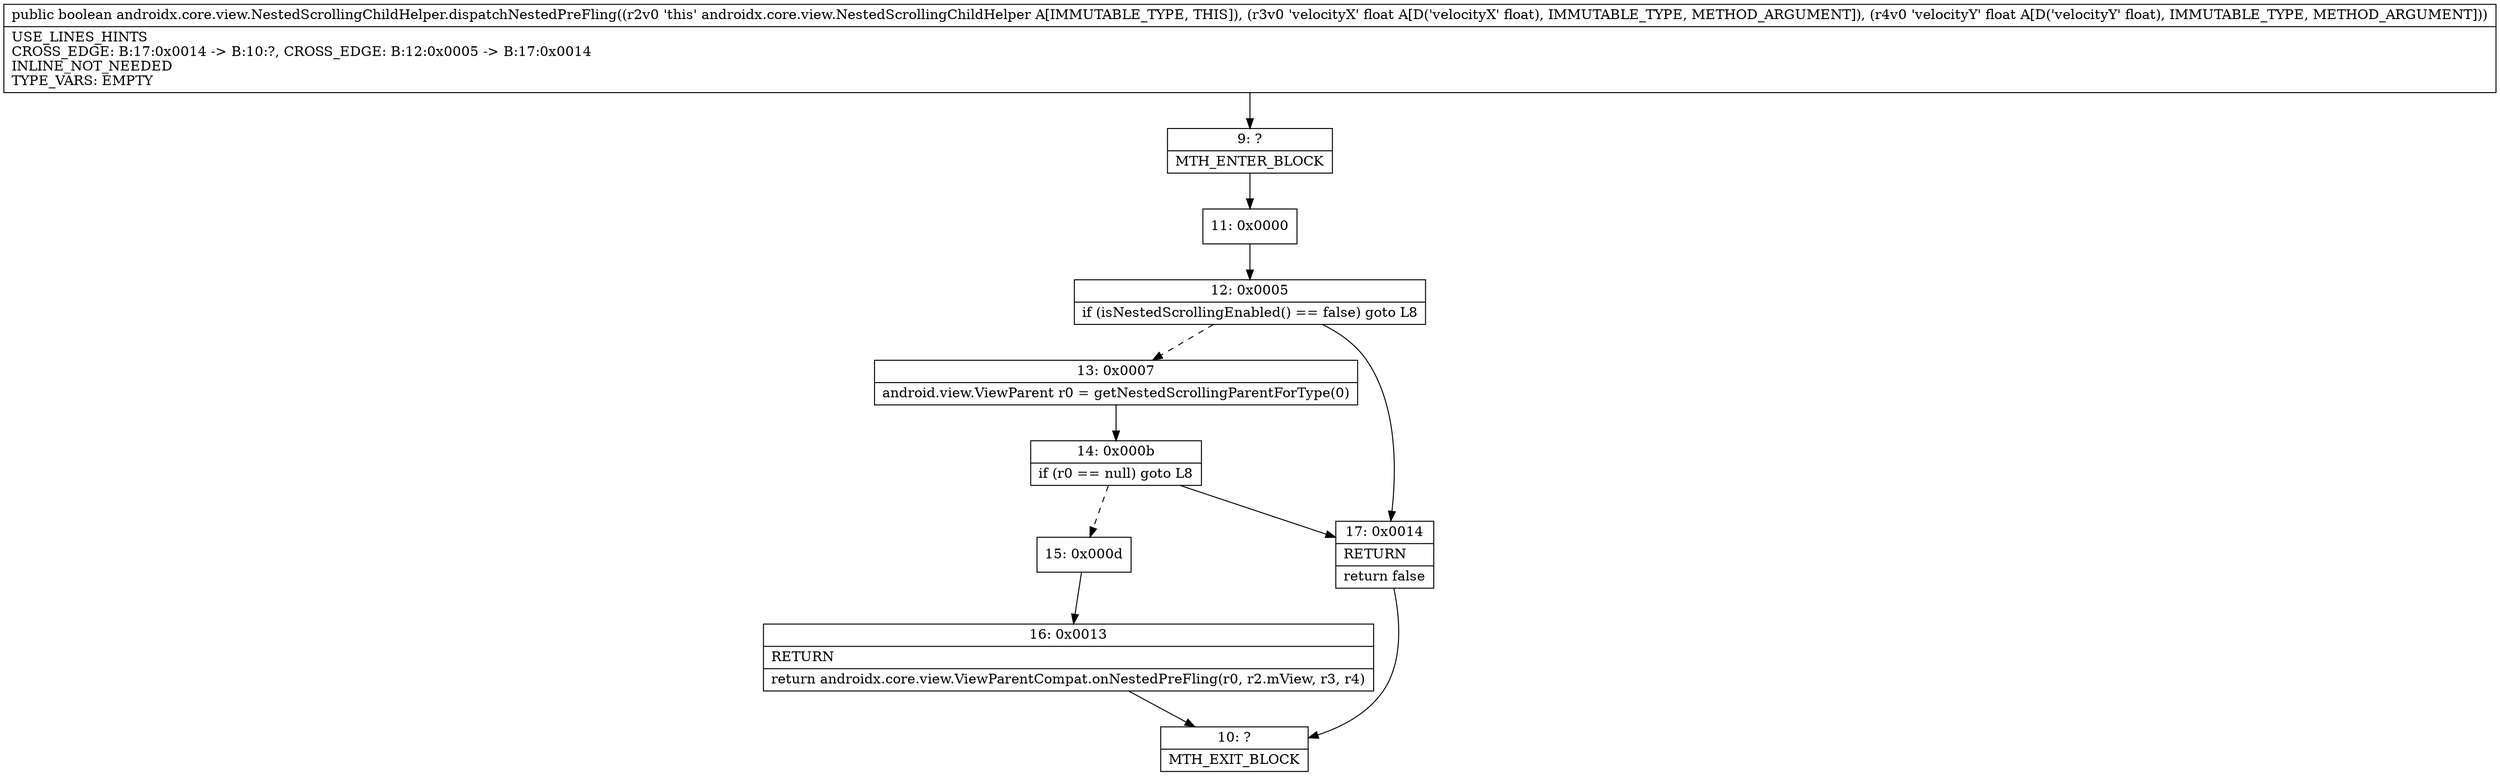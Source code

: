 digraph "CFG forandroidx.core.view.NestedScrollingChildHelper.dispatchNestedPreFling(FF)Z" {
Node_9 [shape=record,label="{9\:\ ?|MTH_ENTER_BLOCK\l}"];
Node_11 [shape=record,label="{11\:\ 0x0000}"];
Node_12 [shape=record,label="{12\:\ 0x0005|if (isNestedScrollingEnabled() == false) goto L8\l}"];
Node_13 [shape=record,label="{13\:\ 0x0007|android.view.ViewParent r0 = getNestedScrollingParentForType(0)\l}"];
Node_14 [shape=record,label="{14\:\ 0x000b|if (r0 == null) goto L8\l}"];
Node_15 [shape=record,label="{15\:\ 0x000d}"];
Node_16 [shape=record,label="{16\:\ 0x0013|RETURN\l|return androidx.core.view.ViewParentCompat.onNestedPreFling(r0, r2.mView, r3, r4)\l}"];
Node_10 [shape=record,label="{10\:\ ?|MTH_EXIT_BLOCK\l}"];
Node_17 [shape=record,label="{17\:\ 0x0014|RETURN\l|return false\l}"];
MethodNode[shape=record,label="{public boolean androidx.core.view.NestedScrollingChildHelper.dispatchNestedPreFling((r2v0 'this' androidx.core.view.NestedScrollingChildHelper A[IMMUTABLE_TYPE, THIS]), (r3v0 'velocityX' float A[D('velocityX' float), IMMUTABLE_TYPE, METHOD_ARGUMENT]), (r4v0 'velocityY' float A[D('velocityY' float), IMMUTABLE_TYPE, METHOD_ARGUMENT]))  | USE_LINES_HINTS\lCROSS_EDGE: B:17:0x0014 \-\> B:10:?, CROSS_EDGE: B:12:0x0005 \-\> B:17:0x0014\lINLINE_NOT_NEEDED\lTYPE_VARS: EMPTY\l}"];
MethodNode -> Node_9;Node_9 -> Node_11;
Node_11 -> Node_12;
Node_12 -> Node_13[style=dashed];
Node_12 -> Node_17;
Node_13 -> Node_14;
Node_14 -> Node_15[style=dashed];
Node_14 -> Node_17;
Node_15 -> Node_16;
Node_16 -> Node_10;
Node_17 -> Node_10;
}


